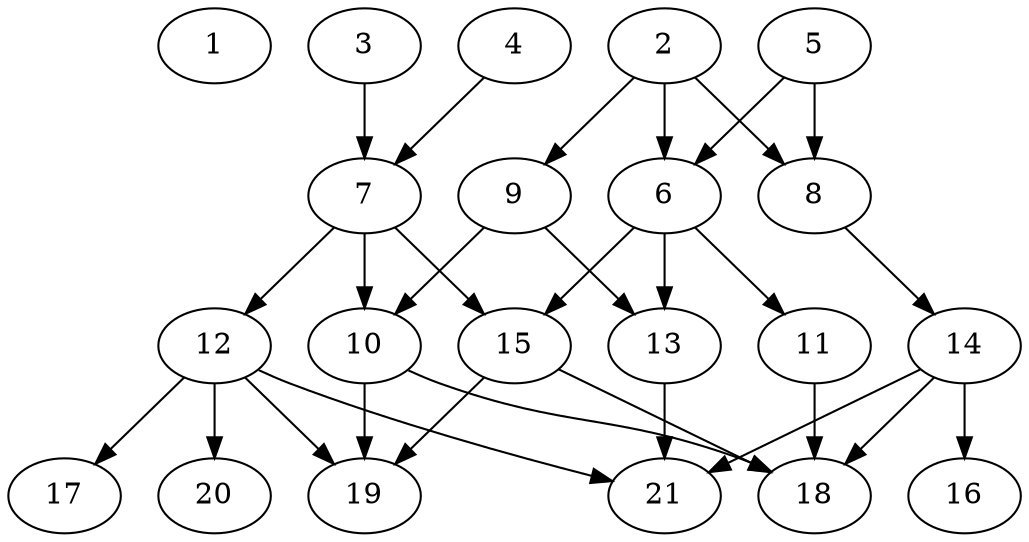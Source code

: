// DAG (tier=2-normal, mode=data, n=21, ccr=0.445, fat=0.626, density=0.576, regular=0.536, jump=0.126, mindata=2097152, maxdata=16777216)
// DAG automatically generated by daggen at Sun Aug 24 16:33:34 2025
// /home/ermia/Project/Environments/daggen/bin/daggen --dot --ccr 0.445 --fat 0.626 --regular 0.536 --density 0.576 --jump 0.126 --mindata 2097152 --maxdata 16777216 -n 21 
digraph G {
  1 [size="2335679485049655263232", alpha="0.11", expect_size="1167839742524827631616"]
  2 [size="29573105924967172", alpha="0.13", expect_size="14786552962483586"]
  2 -> 6 [size ="1774180936712192"]
  2 -> 8 [size ="1774180936712192"]
  2 -> 9 [size ="1774180936712192"]
  3 [size="1355989792956975415296", alpha="0.14", expect_size="677994896478487707648"]
  3 -> 7 [size ="980078661992448"]
  4 [size="5327994741574344", alpha="0.06", expect_size="2663997370787172"]
  4 -> 7 [size ="163957365014528"]
  5 [size="59788907397824536", alpha="0.08", expect_size="29894453698912268"]
  5 -> 6 [size ="937748470956032"]
  5 -> 8 [size ="937748470956032"]
  6 [size="454617535072432029696", alpha="0.17", expect_size="227308767536216014848"]
  6 -> 11 [size ="472992341557248"]
  6 -> 13 [size ="472992341557248"]
  6 -> 15 [size ="472992341557248"]
  7 [size="22628651094479716", alpha="0.03", expect_size="11314325547239858"]
  7 -> 10 [size ="1461409607057408"]
  7 -> 12 [size ="1461409607057408"]
  7 -> 15 [size ="1461409607057408"]
  8 [size="28322447940803024", alpha="0.03", expect_size="14161223970401512"]
  8 -> 14 [size ="502541372620800"]
  9 [size="838603143153298", alpha="0.19", expect_size="419301571576649"]
  9 -> 10 [size ="69917109911552"]
  9 -> 13 [size ="69917109911552"]
  10 [size="6687034723751199", alpha="0.17", expect_size="3343517361875599"]
  10 -> 18 [size ="234658902048768"]
  10 -> 19 [size ="234658902048768"]
  11 [size="77244333638859882496", alpha="0.06", expect_size="38622166819429941248"]
  11 -> 18 [size ="145100109774848"]
  12 [size="4316911870584631066624", alpha="0.11", expect_size="2158455935292315533312"]
  12 -> 17 [size ="2120990754603008"]
  12 -> 19 [size ="2120990754603008"]
  12 -> 20 [size ="2120990754603008"]
  12 -> 21 [size ="2120990754603008"]
  13 [size="748314274672902016", alpha="0.19", expect_size="374157137336451008"]
  13 -> 21 [size ="817357786185728"]
  14 [size="97417699838460480", alpha="0.18", expect_size="48708849919230240"]
  14 -> 16 [size ="143430307020800"]
  14 -> 18 [size ="143430307020800"]
  14 -> 21 [size ="143430307020800"]
  15 [size="216622677387902976000", alpha="0.13", expect_size="108311338693951488000"]
  15 -> 18 [size ="288553225420800"]
  15 -> 19 [size ="288553225420800"]
  16 [size="1601366747858569472", alpha="0.00", expect_size="800683373929284736"]
  17 [size="142265424250780254208", alpha="0.09", expect_size="71132712125390127104"]
  18 [size="73257164542366912", alpha="0.01", expect_size="36628582271183456"]
  19 [size="186266557712885536", alpha="0.01", expect_size="93133278856442768"]
  20 [size="358438749421302710272", alpha="0.18", expect_size="179219374710651355136"]
  21 [size="6756139893184770", alpha="0.06", expect_size="3378069946592385"]
}